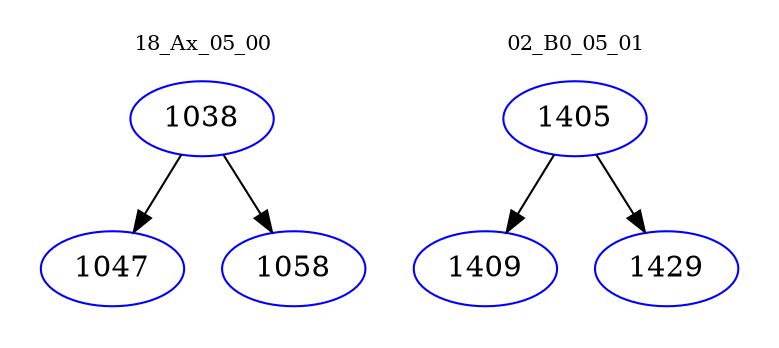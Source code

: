 digraph{
subgraph cluster_0 {
color = white
label = "18_Ax_05_00";
fontsize=10;
T0_1038 [label="1038", color="blue"]
T0_1038 -> T0_1047 [color="black"]
T0_1047 [label="1047", color="blue"]
T0_1038 -> T0_1058 [color="black"]
T0_1058 [label="1058", color="blue"]
}
subgraph cluster_1 {
color = white
label = "02_B0_05_01";
fontsize=10;
T1_1405 [label="1405", color="blue"]
T1_1405 -> T1_1409 [color="black"]
T1_1409 [label="1409", color="blue"]
T1_1405 -> T1_1429 [color="black"]
T1_1429 [label="1429", color="blue"]
}
}
